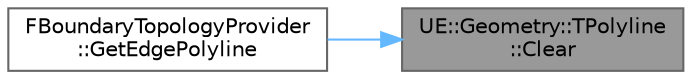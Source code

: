 digraph "UE::Geometry::TPolyline::Clear"
{
 // INTERACTIVE_SVG=YES
 // LATEX_PDF_SIZE
  bgcolor="transparent";
  edge [fontname=Helvetica,fontsize=10,labelfontname=Helvetica,labelfontsize=10];
  node [fontname=Helvetica,fontsize=10,shape=box,height=0.2,width=0.4];
  rankdir="RL";
  Node1 [id="Node000001",label="UE::Geometry::TPolyline\l::Clear",height=0.2,width=0.4,color="gray40", fillcolor="grey60", style="filled", fontcolor="black",tooltip="Discard all vertices of polyline."];
  Node1 -> Node2 [id="edge1_Node000001_Node000002",dir="back",color="steelblue1",style="solid",tooltip=" "];
  Node2 [id="Node000002",label="FBoundaryTopologyProvider\l::GetEdgePolyline",height=0.2,width=0.4,color="grey40", fillcolor="white", style="filled",URL="$d1/dc1/classFBoundaryTopologyProvider.html#abccfb17c9c4bb855a1e6bf16038336cb",tooltip=" "];
}
